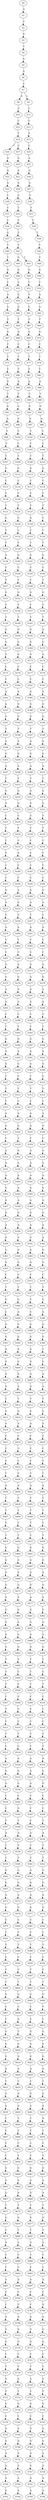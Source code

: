 strict digraph  {
	S0 -> S1 [ label = A ];
	S1 -> S2 [ label = T ];
	S2 -> S3 [ label = G ];
	S3 -> S4 [ label = T ];
	S4 -> S5 [ label = G ];
	S5 -> S6 [ label = G ];
	S6 -> S7 [ label = C ];
	S7 -> S8 [ label = A ];
	S7 -> S9 [ label = C ];
	S8 -> S10 [ label = C ];
	S9 -> S11 [ label = C ];
	S10 -> S12 [ label = C ];
	S11 -> S13 [ label = C ];
	S12 -> S14 [ label = T ];
	S13 -> S15 [ label = T ];
	S14 -> S16 [ label = T ];
	S14 -> S17 [ label = C ];
	S15 -> S18 [ label = C ];
	S16 -> S19 [ label = A ];
	S17 -> S20 [ label = A ];
	S18 -> S21 [ label = A ];
	S19 -> S22 [ label = A ];
	S20 -> S23 [ label = A ];
	S21 -> S24 [ label = G ];
	S22 -> S25 [ label = A ];
	S23 -> S26 [ label = A ];
	S24 -> S27 [ label = G ];
	S25 -> S28 [ label = C ];
	S26 -> S29 [ label = C ];
	S27 -> S30 [ label = C ];
	S28 -> S31 [ label = T ];
	S29 -> S32 [ label = T ];
	S30 -> S33 [ label = T ];
	S31 -> S34 [ label = C ];
	S32 -> S35 [ label = C ];
	S33 -> S36 [ label = C ];
	S34 -> S37 [ label = G ];
	S35 -> S38 [ label = T ];
	S36 -> S39 [ label = T ];
	S37 -> S40 [ label = T ];
	S38 -> S41 [ label = T ];
	S39 -> S42 [ label = T ];
	S40 -> S43 [ label = T ];
	S41 -> S44 [ label = G ];
	S41 -> S45 [ label = T ];
	S42 -> S46 [ label = T ];
	S43 -> S47 [ label = G ];
	S44 -> S48 [ label = G ];
	S45 -> S49 [ label = G ];
	S46 -> S50 [ label = G ];
	S47 -> S51 [ label = C ];
	S48 -> S52 [ label = C ];
	S49 -> S53 [ label = C ];
	S50 -> S54 [ label = C ];
	S51 -> S55 [ label = A ];
	S52 -> S56 [ label = A ];
	S53 -> S57 [ label = T ];
	S54 -> S58 [ label = A ];
	S55 -> S59 [ label = G ];
	S56 -> S60 [ label = G ];
	S57 -> S61 [ label = C ];
	S58 -> S62 [ label = G ];
	S59 -> S63 [ label = T ];
	S60 -> S64 [ label = T ];
	S61 -> S65 [ label = T ];
	S62 -> S66 [ label = T ];
	S63 -> S67 [ label = G ];
	S64 -> S68 [ label = G ];
	S65 -> S69 [ label = G ];
	S66 -> S70 [ label = G ];
	S67 -> S71 [ label = C ];
	S68 -> S72 [ label = C ];
	S69 -> S73 [ label = C ];
	S70 -> S74 [ label = C ];
	S71 -> S75 [ label = T ];
	S72 -> S76 [ label = T ];
	S73 -> S77 [ label = T ];
	S74 -> S78 [ label = T ];
	S75 -> S79 [ label = C ];
	S76 -> S80 [ label = T ];
	S77 -> S81 [ label = T ];
	S78 -> S82 [ label = C ];
	S79 -> S83 [ label = G ];
	S80 -> S84 [ label = A ];
	S81 -> S85 [ label = A ];
	S82 -> S86 [ label = A ];
	S83 -> S87 [ label = T ];
	S84 -> S88 [ label = T ];
	S85 -> S89 [ label = T ];
	S86 -> S90 [ label = T ];
	S87 -> S91 [ label = G ];
	S88 -> S92 [ label = G ];
	S89 -> S93 [ label = G ];
	S90 -> S94 [ label = G ];
	S91 -> S95 [ label = A ];
	S92 -> S96 [ label = A ];
	S93 -> S97 [ label = A ];
	S94 -> S98 [ label = A ];
	S95 -> S99 [ label = T ];
	S96 -> S100 [ label = C ];
	S97 -> S101 [ label = T ];
	S98 -> S102 [ label = C ];
	S99 -> S103 [ label = C ];
	S100 -> S104 [ label = C ];
	S101 -> S105 [ label = C ];
	S102 -> S106 [ label = C ];
	S103 -> S107 [ label = T ];
	S104 -> S108 [ label = T ];
	S105 -> S109 [ label = T ];
	S106 -> S110 [ label = T ];
	S107 -> S111 [ label = G ];
	S108 -> S112 [ label = G ];
	S109 -> S113 [ label = A ];
	S110 -> S114 [ label = G ];
	S111 -> S115 [ label = C ];
	S112 -> S116 [ label = C ];
	S113 -> S117 [ label = C ];
	S114 -> S118 [ label = C ];
	S115 -> S119 [ label = C ];
	S116 -> S120 [ label = C ];
	S117 -> S121 [ label = C ];
	S118 -> S122 [ label = C ];
	S119 -> S123 [ label = T ];
	S120 -> S124 [ label = T ];
	S121 -> S125 [ label = T ];
	S122 -> S126 [ label = T ];
	S123 -> S127 [ label = G ];
	S124 -> S128 [ label = G ];
	S125 -> S129 [ label = G ];
	S126 -> S130 [ label = C ];
	S127 -> S131 [ label = T ];
	S128 -> S132 [ label = C ];
	S129 -> S133 [ label = T ];
	S130 -> S134 [ label = C ];
	S131 -> S135 [ label = T ];
	S132 -> S136 [ label = T ];
	S133 -> S137 [ label = T ];
	S134 -> S138 [ label = T ];
	S135 -> S139 [ label = A ];
	S136 -> S140 [ label = G ];
	S137 -> S141 [ label = G ];
	S138 -> S142 [ label = G ];
	S139 -> S143 [ label = C ];
	S140 -> S144 [ label = C ];
	S141 -> S145 [ label = C ];
	S142 -> S146 [ label = C ];
	S143 -> S147 [ label = T ];
	S144 -> S148 [ label = T ];
	S145 -> S149 [ label = T ];
	S146 -> S150 [ label = T ];
	S147 -> S151 [ label = G ];
	S148 -> S152 [ label = G ];
	S149 -> S153 [ label = G ];
	S150 -> S154 [ label = G ];
	S151 -> S155 [ label = T ];
	S152 -> S156 [ label = T ];
	S153 -> S157 [ label = T ];
	S154 -> S158 [ label = T ];
	S155 -> S159 [ label = T ];
	S156 -> S160 [ label = T ];
	S157 -> S161 [ label = T ];
	S158 -> S162 [ label = T ];
	S159 -> S163 [ label = G ];
	S160 -> S164 [ label = G ];
	S161 -> S165 [ label = G ];
	S162 -> S166 [ label = A ];
	S163 -> S167 [ label = G ];
	S164 -> S168 [ label = G ];
	S165 -> S169 [ label = G ];
	S166 -> S170 [ label = G ];
	S167 -> S171 [ label = G ];
	S168 -> S172 [ label = G ];
	S169 -> S173 [ label = G ];
	S170 -> S174 [ label = G ];
	S171 -> S175 [ label = C ];
	S172 -> S176 [ label = C ];
	S173 -> S177 [ label = C ];
	S174 -> S178 [ label = C ];
	S175 -> S179 [ label = C ];
	S176 -> S180 [ label = C ];
	S177 -> S181 [ label = C ];
	S178 -> S182 [ label = C ];
	S179 -> S183 [ label = A ];
	S180 -> S184 [ label = A ];
	S181 -> S185 [ label = A ];
	S182 -> S186 [ label = A ];
	S183 -> S187 [ label = G ];
	S184 -> S188 [ label = G ];
	S185 -> S189 [ label = G ];
	S186 -> S190 [ label = G ];
	S187 -> S191 [ label = A ];
	S188 -> S192 [ label = G ];
	S189 -> S193 [ label = G ];
	S190 -> S194 [ label = G ];
	S191 -> S195 [ label = T ];
	S192 -> S196 [ label = T ];
	S193 -> S197 [ label = T ];
	S194 -> S198 [ label = T ];
	S195 -> S199 [ label = A ];
	S196 -> S200 [ label = A ];
	S197 -> S201 [ label = A ];
	S198 -> S202 [ label = A ];
	S199 -> S203 [ label = G ];
	S200 -> S204 [ label = G ];
	S201 -> S205 [ label = G ];
	S202 -> S206 [ label = G ];
	S203 -> S207 [ label = A ];
	S204 -> S208 [ label = A ];
	S205 -> S209 [ label = A ];
	S206 -> S210 [ label = A ];
	S207 -> S211 [ label = T ];
	S208 -> S212 [ label = T ];
	S209 -> S213 [ label = T ];
	S210 -> S214 [ label = T ];
	S211 -> S215 [ label = G ];
	S212 -> S216 [ label = G ];
	S213 -> S217 [ label = G ];
	S214 -> S218 [ label = G ];
	S215 -> S219 [ label = G ];
	S216 -> S220 [ label = G ];
	S217 -> S221 [ label = G ];
	S218 -> S222 [ label = G ];
	S219 -> S223 [ label = C ];
	S220 -> S224 [ label = C ];
	S221 -> S225 [ label = C ];
	S222 -> S226 [ label = T ];
	S223 -> S227 [ label = T ];
	S224 -> S228 [ label = T ];
	S225 -> S229 [ label = T ];
	S226 -> S230 [ label = T ];
	S227 -> S231 [ label = C ];
	S228 -> S232 [ label = C ];
	S229 -> S233 [ label = C ];
	S230 -> S234 [ label = C ];
	S231 -> S235 [ label = C ];
	S232 -> S236 [ label = A ];
	S233 -> S237 [ label = C ];
	S234 -> S238 [ label = C ];
	S235 -> S239 [ label = C ];
	S236 -> S240 [ label = C ];
	S237 -> S241 [ label = C ];
	S238 -> S242 [ label = C ];
	S239 -> S243 [ label = C ];
	S240 -> S244 [ label = C ];
	S241 -> S245 [ label = C ];
	S242 -> S246 [ label = C ];
	S243 -> S247 [ label = A ];
	S244 -> S248 [ label = A ];
	S245 -> S249 [ label = A ];
	S246 -> S250 [ label = A ];
	S247 -> S251 [ label = A ];
	S248 -> S252 [ label = G ];
	S249 -> S253 [ label = A ];
	S250 -> S254 [ label = G ];
	S251 -> S255 [ label = T ];
	S252 -> S256 [ label = T ];
	S253 -> S257 [ label = T ];
	S254 -> S258 [ label = T ];
	S255 -> S259 [ label = A ];
	S256 -> S260 [ label = A ];
	S257 -> S261 [ label = A ];
	S258 -> S262 [ label = A ];
	S259 -> S263 [ label = T ];
	S260 -> S264 [ label = T ];
	S261 -> S265 [ label = C ];
	S262 -> S266 [ label = C ];
	S263 -> S267 [ label = C ];
	S264 -> S268 [ label = C ];
	S265 -> S269 [ label = C ];
	S266 -> S270 [ label = C ];
	S267 -> S271 [ label = G ];
	S268 -> S272 [ label = A ];
	S269 -> S273 [ label = G ];
	S270 -> S274 [ label = A ];
	S271 -> S275 [ label = G ];
	S272 -> S276 [ label = G ];
	S273 -> S277 [ label = G ];
	S274 -> S278 [ label = G ];
	S275 -> S279 [ label = A ];
	S276 -> S280 [ label = A ];
	S277 -> S281 [ label = A ];
	S278 -> S282 [ label = A ];
	S279 -> S283 [ label = A ];
	S280 -> S284 [ label = A ];
	S281 -> S285 [ label = A ];
	S282 -> S286 [ label = A ];
	S283 -> S287 [ label = C ];
	S284 -> S288 [ label = C ];
	S285 -> S289 [ label = C ];
	S286 -> S290 [ label = C ];
	S287 -> S291 [ label = T ];
	S288 -> S292 [ label = T ];
	S289 -> S293 [ label = T ];
	S290 -> S294 [ label = T ];
	S291 -> S295 [ label = G ];
	S292 -> S296 [ label = G ];
	S293 -> S297 [ label = G ];
	S294 -> S298 [ label = G ];
	S295 -> S299 [ label = A ];
	S296 -> S300 [ label = A ];
	S297 -> S301 [ label = A ];
	S298 -> S302 [ label = A ];
	S299 -> S303 [ label = G ];
	S300 -> S304 [ label = G ];
	S301 -> S305 [ label = G ];
	S302 -> S306 [ label = G ];
	S303 -> S307 [ label = T ];
	S304 -> S308 [ label = C ];
	S305 -> S309 [ label = T ];
	S306 -> S310 [ label = C ];
	S307 -> S311 [ label = T ];
	S308 -> S312 [ label = T ];
	S309 -> S313 [ label = T ];
	S310 -> S314 [ label = T ];
	S311 -> S315 [ label = C ];
	S312 -> S316 [ label = C ];
	S313 -> S317 [ label = C ];
	S314 -> S318 [ label = C ];
	S315 -> S319 [ label = A ];
	S316 -> S320 [ label = A ];
	S317 -> S321 [ label = A ];
	S318 -> S322 [ label = A ];
	S319 -> S323 [ label = G ];
	S320 -> S324 [ label = G ];
	S321 -> S325 [ label = A ];
	S322 -> S326 [ label = G ];
	S323 -> S327 [ label = C ];
	S324 -> S328 [ label = T ];
	S325 -> S329 [ label = C ];
	S326 -> S330 [ label = C ];
	S327 -> S331 [ label = A ];
	S328 -> S332 [ label = A ];
	S329 -> S333 [ label = A ];
	S330 -> S334 [ label = A ];
	S331 -> S335 [ label = A ];
	S332 -> S336 [ label = A ];
	S333 -> S337 [ label = A ];
	S334 -> S338 [ label = A ];
	S335 -> S339 [ label = A ];
	S336 -> S340 [ label = A ];
	S337 -> S341 [ label = A ];
	S338 -> S342 [ label = A ];
	S339 -> S343 [ label = G ];
	S340 -> S344 [ label = A ];
	S341 -> S345 [ label = G ];
	S342 -> S346 [ label = G ];
	S343 -> S347 [ label = A ];
	S344 -> S348 [ label = A ];
	S345 -> S349 [ label = A ];
	S346 -> S350 [ label = A ];
	S347 -> S351 [ label = G ];
	S348 -> S352 [ label = G ];
	S349 -> S353 [ label = G ];
	S350 -> S354 [ label = G ];
	S351 -> S355 [ label = A ];
	S352 -> S356 [ label = A ];
	S353 -> S357 [ label = A ];
	S354 -> S358 [ label = A ];
	S355 -> S359 [ label = A ];
	S356 -> S360 [ label = A ];
	S357 -> S361 [ label = A ];
	S358 -> S362 [ label = A ];
	S359 -> S363 [ label = G ];
	S360 -> S364 [ label = G ];
	S361 -> S365 [ label = G ];
	S362 -> S366 [ label = G ];
	S363 -> S367 [ label = G ];
	S364 -> S368 [ label = G ];
	S365 -> S369 [ label = G ];
	S366 -> S370 [ label = G ];
	S367 -> S371 [ label = C ];
	S368 -> S372 [ label = C ];
	S369 -> S373 [ label = C ];
	S370 -> S374 [ label = C ];
	S371 -> S375 [ label = T ];
	S372 -> S376 [ label = T ];
	S373 -> S377 [ label = T ];
	S374 -> S378 [ label = T ];
	S375 -> S379 [ label = G ];
	S376 -> S380 [ label = G ];
	S377 -> S381 [ label = T ];
	S378 -> S382 [ label = G ];
	S379 -> S383 [ label = C ];
	S380 -> S384 [ label = A ];
	S381 -> S385 [ label = C ];
	S382 -> S386 [ label = A ];
	S383 -> S387 [ label = G ];
	S384 -> S388 [ label = G ];
	S385 -> S389 [ label = G ];
	S386 -> S390 [ label = G ];
	S387 -> S391 [ label = G ];
	S388 -> S392 [ label = G ];
	S389 -> S393 [ label = G ];
	S390 -> S394 [ label = G ];
	S391 -> S395 [ label = A ];
	S392 -> S396 [ label = A ];
	S393 -> S397 [ label = A ];
	S394 -> S398 [ label = C ];
	S395 -> S399 [ label = G ];
	S396 -> S400 [ label = G ];
	S397 -> S401 [ label = G ];
	S398 -> S402 [ label = G ];
	S399 -> S403 [ label = A ];
	S400 -> S404 [ label = A ];
	S401 -> S405 [ label = A ];
	S402 -> S406 [ label = A ];
	S403 -> S407 [ label = A ];
	S404 -> S408 [ label = A ];
	S405 -> S409 [ label = A ];
	S406 -> S410 [ label = A ];
	S407 -> S411 [ label = T ];
	S408 -> S412 [ label = T ];
	S409 -> S413 [ label = T ];
	S410 -> S414 [ label = T ];
	S411 -> S415 [ label = G ];
	S412 -> S416 [ label = G ];
	S413 -> S417 [ label = G ];
	S414 -> S418 [ label = G ];
	S415 -> S419 [ label = A ];
	S416 -> S420 [ label = A ];
	S417 -> S421 [ label = A ];
	S418 -> S422 [ label = A ];
	S419 -> S423 [ label = C ];
	S420 -> S424 [ label = C ];
	S421 -> S425 [ label = C ];
	S422 -> S426 [ label = C ];
	S423 -> S427 [ label = C ];
	S424 -> S428 [ label = C ];
	S425 -> S429 [ label = C ];
	S426 -> S430 [ label = C ];
	S427 -> S431 [ label = C ];
	S428 -> S432 [ label = C ];
	S429 -> S433 [ label = C ];
	S430 -> S434 [ label = C ];
	S431 -> S435 [ label = C ];
	S432 -> S436 [ label = C ];
	S433 -> S437 [ label = C ];
	S434 -> S438 [ label = C ];
	S435 -> S439 [ label = A ];
	S436 -> S440 [ label = A ];
	S437 -> S441 [ label = A ];
	S438 -> S442 [ label = A ];
	S439 -> S443 [ label = T ];
	S440 -> S444 [ label = T ];
	S441 -> S445 [ label = T ];
	S442 -> S446 [ label = T ];
	S443 -> S447 [ label = T ];
	S444 -> S448 [ label = T ];
	S445 -> S449 [ label = T ];
	S446 -> S450 [ label = T ];
	S447 -> S451 [ label = T ];
	S448 -> S452 [ label = T ];
	S449 -> S453 [ label = T ];
	S450 -> S454 [ label = T ];
	S451 -> S455 [ label = T ];
	S452 -> S456 [ label = T ];
	S453 -> S457 [ label = T ];
	S454 -> S458 [ label = T ];
	S455 -> S459 [ label = G ];
	S456 -> S460 [ label = G ];
	S457 -> S461 [ label = G ];
	S458 -> S462 [ label = G ];
	S459 -> S463 [ label = G ];
	S460 -> S464 [ label = G ];
	S461 -> S465 [ label = G ];
	S462 -> S466 [ label = G ];
	S463 -> S467 [ label = A ];
	S464 -> S468 [ label = A ];
	S465 -> S469 [ label = A ];
	S466 -> S470 [ label = A ];
	S467 -> S471 [ label = G ];
	S468 -> S472 [ label = G ];
	S469 -> S473 [ label = G ];
	S470 -> S474 [ label = G ];
	S471 -> S475 [ label = A ];
	S472 -> S476 [ label = A ];
	S473 -> S477 [ label = A ];
	S474 -> S478 [ label = A ];
	S475 -> S479 [ label = G ];
	S476 -> S480 [ label = G ];
	S477 -> S481 [ label = G ];
	S478 -> S482 [ label = G ];
	S479 -> S483 [ label = G ];
	S480 -> S484 [ label = A ];
	S481 -> S485 [ label = G ];
	S482 -> S486 [ label = G ];
	S483 -> S487 [ label = G ];
	S484 -> S488 [ label = G ];
	S485 -> S489 [ label = G ];
	S486 -> S490 [ label = A ];
	S487 -> S491 [ label = G ];
	S488 -> S492 [ label = G ];
	S489 -> S493 [ label = G ];
	S490 -> S494 [ label = G ];
	S491 -> S495 [ label = T ];
	S492 -> S496 [ label = T ];
	S493 -> S497 [ label = T ];
	S494 -> S498 [ label = T ];
	S495 -> S499 [ label = T ];
	S496 -> S500 [ label = C ];
	S497 -> S501 [ label = T ];
	S498 -> S502 [ label = G ];
	S499 -> S503 [ label = T ];
	S500 -> S504 [ label = T ];
	S501 -> S505 [ label = T ];
	S502 -> S506 [ label = T ];
	S503 -> S507 [ label = C ];
	S504 -> S508 [ label = C ];
	S505 -> S509 [ label = C ];
	S506 -> S510 [ label = C ];
	S507 -> S511 [ label = T ];
	S508 -> S512 [ label = C ];
	S509 -> S513 [ label = C ];
	S510 -> S514 [ label = C ];
	S511 -> S515 [ label = C ];
	S512 -> S516 [ label = C ];
	S513 -> S517 [ label = C ];
	S514 -> S518 [ label = C ];
	S515 -> S519 [ label = T ];
	S516 -> S520 [ label = T ];
	S517 -> S521 [ label = T ];
	S518 -> S522 [ label = T ];
	S519 -> S523 [ label = C ];
	S520 -> S524 [ label = C ];
	S521 -> S525 [ label = C ];
	S522 -> S526 [ label = T ];
	S523 -> S527 [ label = A ];
	S524 -> S528 [ label = A ];
	S525 -> S529 [ label = A ];
	S526 -> S530 [ label = A ];
	S527 -> S531 [ label = G ];
	S528 -> S532 [ label = G ];
	S529 -> S533 [ label = G ];
	S530 -> S534 [ label = G ];
	S531 -> S535 [ label = G ];
	S532 -> S536 [ label = G ];
	S533 -> S537 [ label = G ];
	S534 -> S538 [ label = G ];
	S535 -> S539 [ label = C ];
	S536 -> S540 [ label = C ];
	S537 -> S541 [ label = C ];
	S538 -> S542 [ label = C ];
	S539 -> S543 [ label = C ];
	S540 -> S544 [ label = G ];
	S541 -> S545 [ label = C ];
	S542 -> S546 [ label = C ];
	S543 -> S547 [ label = C ];
	S544 -> S548 [ label = T ];
	S545 -> S549 [ label = C ];
	S546 -> S550 [ label = T ];
	S547 -> S551 [ label = A ];
	S548 -> S552 [ label = A ];
	S549 -> S553 [ label = A ];
	S550 -> S554 [ label = A ];
	S551 -> S555 [ label = T ];
	S552 -> S556 [ label = T ];
	S553 -> S557 [ label = T ];
	S554 -> S558 [ label = T ];
	S555 -> S559 [ label = T ];
	S556 -> S560 [ label = T ];
	S557 -> S561 [ label = T ];
	S558 -> S562 [ label = T ];
	S559 -> S563 [ label = G ];
	S560 -> S564 [ label = G ];
	S561 -> S565 [ label = G ];
	S562 -> S566 [ label = G ];
	S563 -> S567 [ label = G ];
	S564 -> S568 [ label = G ];
	S565 -> S569 [ label = G ];
	S566 -> S570 [ label = G ];
	S567 -> S571 [ label = A ];
	S568 -> S572 [ label = A ];
	S569 -> S573 [ label = A ];
	S570 -> S574 [ label = A ];
	S571 -> S575 [ label = G ];
	S572 -> S576 [ label = G ];
	S573 -> S577 [ label = G ];
	S574 -> S578 [ label = G ];
	S575 -> S579 [ label = C ];
	S576 -> S580 [ label = C ];
	S577 -> S581 [ label = C ];
	S578 -> S582 [ label = C ];
	S579 -> S583 [ label = C ];
	S580 -> S584 [ label = T ];
	S581 -> S585 [ label = C ];
	S582 -> S586 [ label = C ];
	S583 -> S587 [ label = T ];
	S584 -> S588 [ label = T ];
	S585 -> S589 [ label = T ];
	S586 -> S590 [ label = T ];
	S587 -> S591 [ label = C ];
	S588 -> S592 [ label = C ];
	S589 -> S593 [ label = C ];
	S590 -> S594 [ label = C ];
	S591 -> S595 [ label = C ];
	S592 -> S596 [ label = C ];
	S593 -> S597 [ label = T ];
	S594 -> S598 [ label = C ];
	S595 -> S599 [ label = T ];
	S596 -> S600 [ label = T ];
	S597 -> S601 [ label = T ];
	S598 -> S602 [ label = T ];
	S599 -> S603 [ label = G ];
	S600 -> S604 [ label = G ];
	S601 -> S605 [ label = G ];
	S602 -> S606 [ label = G ];
	S603 -> S607 [ label = C ];
	S604 -> S608 [ label = C ];
	S605 -> S609 [ label = C ];
	S606 -> S610 [ label = T ];
	S607 -> S611 [ label = C ];
	S608 -> S612 [ label = A ];
	S609 -> S613 [ label = C ];
	S610 -> S614 [ label = C ];
	S611 -> S615 [ label = G ];
	S612 -> S616 [ label = T ];
	S613 -> S617 [ label = G ];
	S614 -> S618 [ label = G ];
	S615 -> S619 [ label = G ];
	S616 -> S620 [ label = G ];
	S617 -> S621 [ label = G ];
	S618 -> S622 [ label = G ];
	S619 -> S623 [ label = G ];
	S620 -> S624 [ label = G ];
	S621 -> S625 [ label = G ];
	S622 -> S626 [ label = G ];
	S623 -> S627 [ label = A ];
	S624 -> S628 [ label = A ];
	S625 -> S629 [ label = A ];
	S626 -> S630 [ label = A ];
	S627 -> S631 [ label = T ];
	S628 -> S632 [ label = C ];
	S629 -> S633 [ label = C ];
	S630 -> S634 [ label = T ];
	S631 -> S635 [ label = G ];
	S632 -> S636 [ label = A ];
	S633 -> S637 [ label = G ];
	S634 -> S638 [ label = G ];
	S635 -> S639 [ label = A ];
	S636 -> S640 [ label = A ];
	S637 -> S641 [ label = A ];
	S638 -> S642 [ label = A ];
	S639 -> S643 [ label = T ];
	S640 -> S644 [ label = T ];
	S641 -> S645 [ label = T ];
	S642 -> S646 [ label = A ];
	S643 -> S647 [ label = T ];
	S644 -> S648 [ label = T ];
	S645 -> S649 [ label = T ];
	S646 -> S650 [ label = T ];
	S647 -> S651 [ label = C ];
	S648 -> S652 [ label = C ];
	S649 -> S653 [ label = C ];
	S650 -> S654 [ label = C ];
	S651 -> S655 [ label = C ];
	S652 -> S656 [ label = T ];
	S653 -> S657 [ label = C ];
	S654 -> S658 [ label = T ];
	S655 -> S659 [ label = G ];
	S656 -> S660 [ label = G ];
	S657 -> S661 [ label = G ];
	S658 -> S662 [ label = G ];
	S659 -> S663 [ label = A ];
	S660 -> S664 [ label = A ];
	S661 -> S665 [ label = A ];
	S662 -> S666 [ label = A ];
	S663 -> S667 [ label = G ];
	S664 -> S668 [ label = A ];
	S665 -> S669 [ label = G ];
	S666 -> S670 [ label = A ];
	S667 -> S671 [ label = T ];
	S668 -> S672 [ label = T ];
	S669 -> S673 [ label = T ];
	S670 -> S674 [ label = T ];
	S671 -> S675 [ label = G ];
	S672 -> S676 [ label = G ];
	S673 -> S677 [ label = G ];
	S674 -> S678 [ label = G ];
	S675 -> S679 [ label = C ];
	S676 -> S680 [ label = T ];
	S677 -> S681 [ label = T ];
	S678 -> S682 [ label = T ];
	S679 -> S683 [ label = A ];
	S680 -> S684 [ label = A ];
	S681 -> S685 [ label = G ];
	S682 -> S686 [ label = A ];
	S683 -> S687 [ label = T ];
	S684 -> S688 [ label = C ];
	S685 -> S689 [ label = T ];
	S686 -> S690 [ label = T ];
	S687 -> S691 [ label = C ];
	S688 -> S692 [ label = C ];
	S689 -> S693 [ label = C ];
	S690 -> S694 [ label = C ];
	S691 -> S695 [ label = A ];
	S692 -> S696 [ label = A ];
	S693 -> S697 [ label = A ];
	S694 -> S698 [ label = A ];
	S695 -> S699 [ label = C ];
	S696 -> S700 [ label = C ];
	S697 -> S701 [ label = C ];
	S698 -> S702 [ label = C ];
	S699 -> S703 [ label = C ];
	S700 -> S704 [ label = C ];
	S701 -> S705 [ label = C ];
	S702 -> S706 [ label = A ];
	S703 -> S707 [ label = A ];
	S704 -> S708 [ label = A ];
	S705 -> S709 [ label = A ];
	S706 -> S710 [ label = A ];
	S707 -> S711 [ label = G ];
	S708 -> S712 [ label = G ];
	S709 -> S713 [ label = G ];
	S710 -> S714 [ label = G ];
	S711 -> S715 [ label = G ];
	S712 -> S716 [ label = G ];
	S713 -> S717 [ label = G ];
	S714 -> S718 [ label = G ];
	S715 -> S719 [ label = C ];
	S716 -> S720 [ label = C ];
	S717 -> S721 [ label = C ];
	S718 -> S722 [ label = C ];
	S719 -> S723 [ label = T ];
	S720 -> S724 [ label = T ];
	S721 -> S725 [ label = T ];
	S722 -> S726 [ label = T ];
	S723 -> S727 [ label = A ];
	S724 -> S728 [ label = A ];
	S725 -> S729 [ label = A ];
	S726 -> S730 [ label = A ];
	S727 -> S731 [ label = T ];
	S728 -> S732 [ label = T ];
	S729 -> S733 [ label = T ];
	S730 -> S734 [ label = T ];
	S731 -> S735 [ label = G ];
	S732 -> S736 [ label = G ];
	S733 -> S737 [ label = G ];
	S734 -> S738 [ label = G ];
	S735 -> S739 [ label = C ];
	S736 -> S740 [ label = C ];
	S737 -> S741 [ label = C ];
	S738 -> S742 [ label = C ];
	S739 -> S743 [ label = A ];
	S740 -> S744 [ label = A ];
	S741 -> S745 [ label = A ];
	S742 -> S746 [ label = A ];
	S743 -> S747 [ label = G ];
	S744 -> S748 [ label = G ];
	S745 -> S749 [ label = G ];
	S746 -> S750 [ label = G ];
	S747 -> S751 [ label = A ];
	S748 -> S752 [ label = A ];
	S749 -> S753 [ label = A ];
	S750 -> S754 [ label = A ];
	S751 -> S755 [ label = A ];
	S752 -> S756 [ label = A ];
	S753 -> S757 [ label = G ];
	S754 -> S758 [ label = A ];
	S755 -> S759 [ label = A ];
	S756 -> S760 [ label = A ];
	S757 -> S761 [ label = A ];
	S758 -> S762 [ label = A ];
	S759 -> S763 [ label = G ];
	S760 -> S764 [ label = A ];
	S761 -> S765 [ label = A ];
	S762 -> S766 [ label = A ];
}
